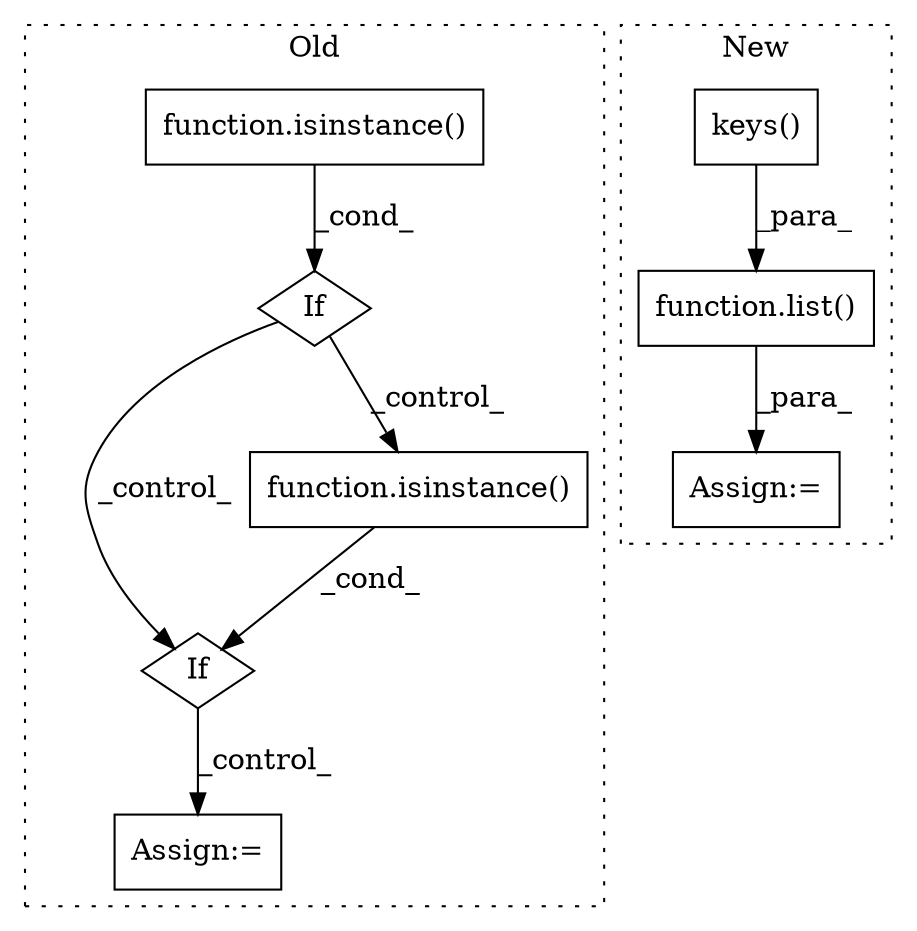 digraph G {
subgraph cluster0 {
1 [label="function.isinstance()" a="75" s="7561,7583" l="11,1" shape="box"];
3 [label="If" a="96" s="7558" l="3" shape="diamond"];
4 [label="Assign:=" a="68" s="7688" l="3" shape="box"];
5 [label="If" a="96" s="7637" l="0" shape="diamond"];
8 [label="function.isinstance()" a="75" s="7637,7661" l="11,1" shape="box"];
label = "Old";
style="dotted";
}
subgraph cluster1 {
2 [label="keys()" a="75" s="8215" l="19" shape="box"];
6 [label="Assign:=" a="68" s="8260" l="3" shape="box"];
7 [label="function.list()" a="75" s="8210,8234" l="5,1" shape="box"];
label = "New";
style="dotted";
}
1 -> 3 [label="_cond_"];
2 -> 7 [label="_para_"];
3 -> 5 [label="_control_"];
3 -> 8 [label="_control_"];
5 -> 4 [label="_control_"];
7 -> 6 [label="_para_"];
8 -> 5 [label="_cond_"];
}